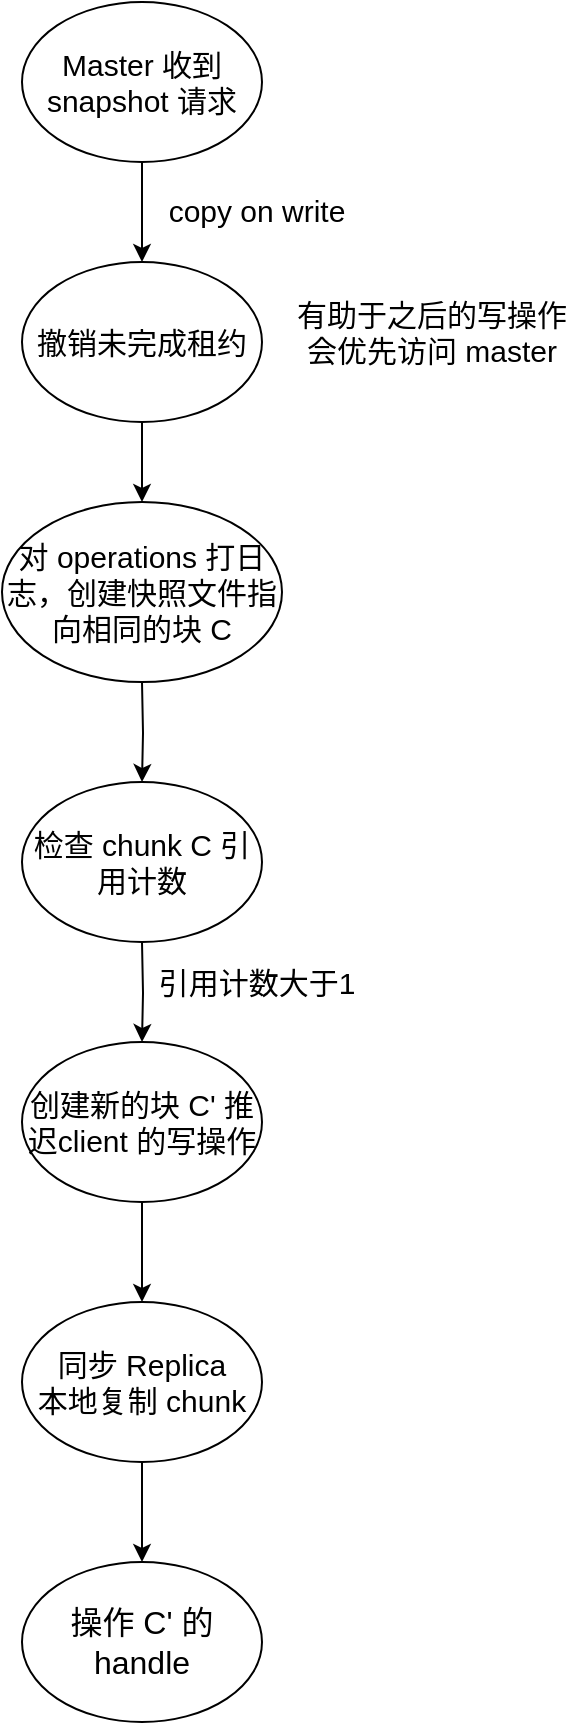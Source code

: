 <mxfile version="13.6.9" type="github">
  <diagram id="vguHIWiOaxnCjFPLqQ26" name="Page-1">
    <mxGraphModel dx="1422" dy="745" grid="1" gridSize="10" guides="1" tooltips="1" connect="1" arrows="1" fold="1" page="1" pageScale="1" pageWidth="827" pageHeight="1169" math="0" shadow="0">
      <root>
        <mxCell id="0" />
        <mxCell id="1" parent="0" />
        <mxCell id="HJXHM5gThBq5zjt-Drg2-3" value="" style="edgeStyle=orthogonalEdgeStyle;rounded=0;orthogonalLoop=1;jettySize=auto;html=1;" edge="1" parent="1" source="HJXHM5gThBq5zjt-Drg2-1" target="HJXHM5gThBq5zjt-Drg2-2">
          <mxGeometry relative="1" as="geometry" />
        </mxCell>
        <mxCell id="HJXHM5gThBq5zjt-Drg2-1" value="&lt;font style=&quot;font-size: 15px&quot;&gt;Master 收到&lt;br&gt;snapshot 请求&lt;/font&gt;" style="ellipse;whiteSpace=wrap;html=1;" vertex="1" parent="1">
          <mxGeometry x="200" y="50" width="120" height="80" as="geometry" />
        </mxCell>
        <mxCell id="HJXHM5gThBq5zjt-Drg2-6" value="" style="edgeStyle=orthogonalEdgeStyle;rounded=0;orthogonalLoop=1;jettySize=auto;html=1;" edge="1" parent="1" source="HJXHM5gThBq5zjt-Drg2-2" target="HJXHM5gThBq5zjt-Drg2-5">
          <mxGeometry relative="1" as="geometry" />
        </mxCell>
        <mxCell id="HJXHM5gThBq5zjt-Drg2-2" value="&lt;font style=&quot;font-size: 15px&quot;&gt;撤销未完成租约&lt;/font&gt;" style="ellipse;whiteSpace=wrap;html=1;" vertex="1" parent="1">
          <mxGeometry x="200" y="180" width="120" height="80" as="geometry" />
        </mxCell>
        <mxCell id="HJXHM5gThBq5zjt-Drg2-4" value="&lt;font style=&quot;font-size: 15px&quot;&gt;有助于之后的写操作会优先访问 master&lt;/font&gt;" style="text;html=1;strokeColor=none;fillColor=none;align=center;verticalAlign=middle;whiteSpace=wrap;rounded=0;" vertex="1" parent="1">
          <mxGeometry x="330" y="180" width="150" height="70" as="geometry" />
        </mxCell>
        <mxCell id="HJXHM5gThBq5zjt-Drg2-9" value="" style="edgeStyle=orthogonalEdgeStyle;rounded=0;orthogonalLoop=1;jettySize=auto;html=1;" edge="1" parent="1" target="HJXHM5gThBq5zjt-Drg2-8">
          <mxGeometry relative="1" as="geometry">
            <mxPoint x="260" y="520" as="sourcePoint" />
          </mxGeometry>
        </mxCell>
        <mxCell id="HJXHM5gThBq5zjt-Drg2-5" value="&lt;font style=&quot;font-size: 15px&quot;&gt;对 operations 打日志，创建快照文件指向相同的块 C&lt;/font&gt;" style="ellipse;whiteSpace=wrap;html=1;" vertex="1" parent="1">
          <mxGeometry x="190" y="300" width="140" height="90" as="geometry" />
        </mxCell>
        <mxCell id="HJXHM5gThBq5zjt-Drg2-7" value="&lt;font style=&quot;font-size: 15px&quot;&gt;copy on write&lt;/font&gt;" style="text;html=1;align=center;verticalAlign=middle;resizable=0;points=[];autosize=1;" vertex="1" parent="1">
          <mxGeometry x="267" y="144" width="100" height="20" as="geometry" />
        </mxCell>
        <mxCell id="HJXHM5gThBq5zjt-Drg2-11" value="" style="edgeStyle=orthogonalEdgeStyle;rounded=0;orthogonalLoop=1;jettySize=auto;html=1;" edge="1" parent="1" target="HJXHM5gThBq5zjt-Drg2-10">
          <mxGeometry relative="1" as="geometry">
            <mxPoint x="260" y="390" as="sourcePoint" />
          </mxGeometry>
        </mxCell>
        <mxCell id="HJXHM5gThBq5zjt-Drg2-14" value="" style="edgeStyle=orthogonalEdgeStyle;rounded=0;orthogonalLoop=1;jettySize=auto;html=1;" edge="1" parent="1" source="HJXHM5gThBq5zjt-Drg2-8" target="HJXHM5gThBq5zjt-Drg2-13">
          <mxGeometry relative="1" as="geometry" />
        </mxCell>
        <mxCell id="HJXHM5gThBq5zjt-Drg2-8" value="&lt;font style=&quot;font-size: 15px&quot;&gt;创建新的块 C&#39; 推迟client 的写操作&lt;/font&gt;" style="ellipse;whiteSpace=wrap;html=1;" vertex="1" parent="1">
          <mxGeometry x="200" y="570" width="120" height="80" as="geometry" />
        </mxCell>
        <mxCell id="HJXHM5gThBq5zjt-Drg2-10" value="&lt;font style=&quot;font-size: 15px&quot;&gt;检查 chunk C 引用计数&lt;/font&gt;" style="ellipse;whiteSpace=wrap;html=1;" vertex="1" parent="1">
          <mxGeometry x="200" y="440" width="120" height="80" as="geometry" />
        </mxCell>
        <mxCell id="HJXHM5gThBq5zjt-Drg2-12" value="&lt;font style=&quot;font-size: 15px&quot;&gt;引用计数大于1&lt;/font&gt;" style="text;html=1;align=center;verticalAlign=middle;resizable=0;points=[];autosize=1;" vertex="1" parent="1">
          <mxGeometry x="262" y="530" width="110" height="20" as="geometry" />
        </mxCell>
        <mxCell id="HJXHM5gThBq5zjt-Drg2-16" value="" style="edgeStyle=orthogonalEdgeStyle;rounded=0;orthogonalLoop=1;jettySize=auto;html=1;" edge="1" parent="1" source="HJXHM5gThBq5zjt-Drg2-13" target="HJXHM5gThBq5zjt-Drg2-15">
          <mxGeometry relative="1" as="geometry" />
        </mxCell>
        <mxCell id="HJXHM5gThBq5zjt-Drg2-13" value="&lt;font style=&quot;font-size: 15px&quot;&gt;同步 Replica&lt;br&gt;本地复制 chunk&lt;/font&gt;" style="ellipse;whiteSpace=wrap;html=1;" vertex="1" parent="1">
          <mxGeometry x="200" y="700" width="120" height="80" as="geometry" />
        </mxCell>
        <mxCell id="HJXHM5gThBq5zjt-Drg2-15" value="&lt;font style=&quot;font-size: 16px&quot;&gt;操作 C&#39; 的 handle&lt;/font&gt;" style="ellipse;whiteSpace=wrap;html=1;" vertex="1" parent="1">
          <mxGeometry x="200" y="830" width="120" height="80" as="geometry" />
        </mxCell>
      </root>
    </mxGraphModel>
  </diagram>
</mxfile>
